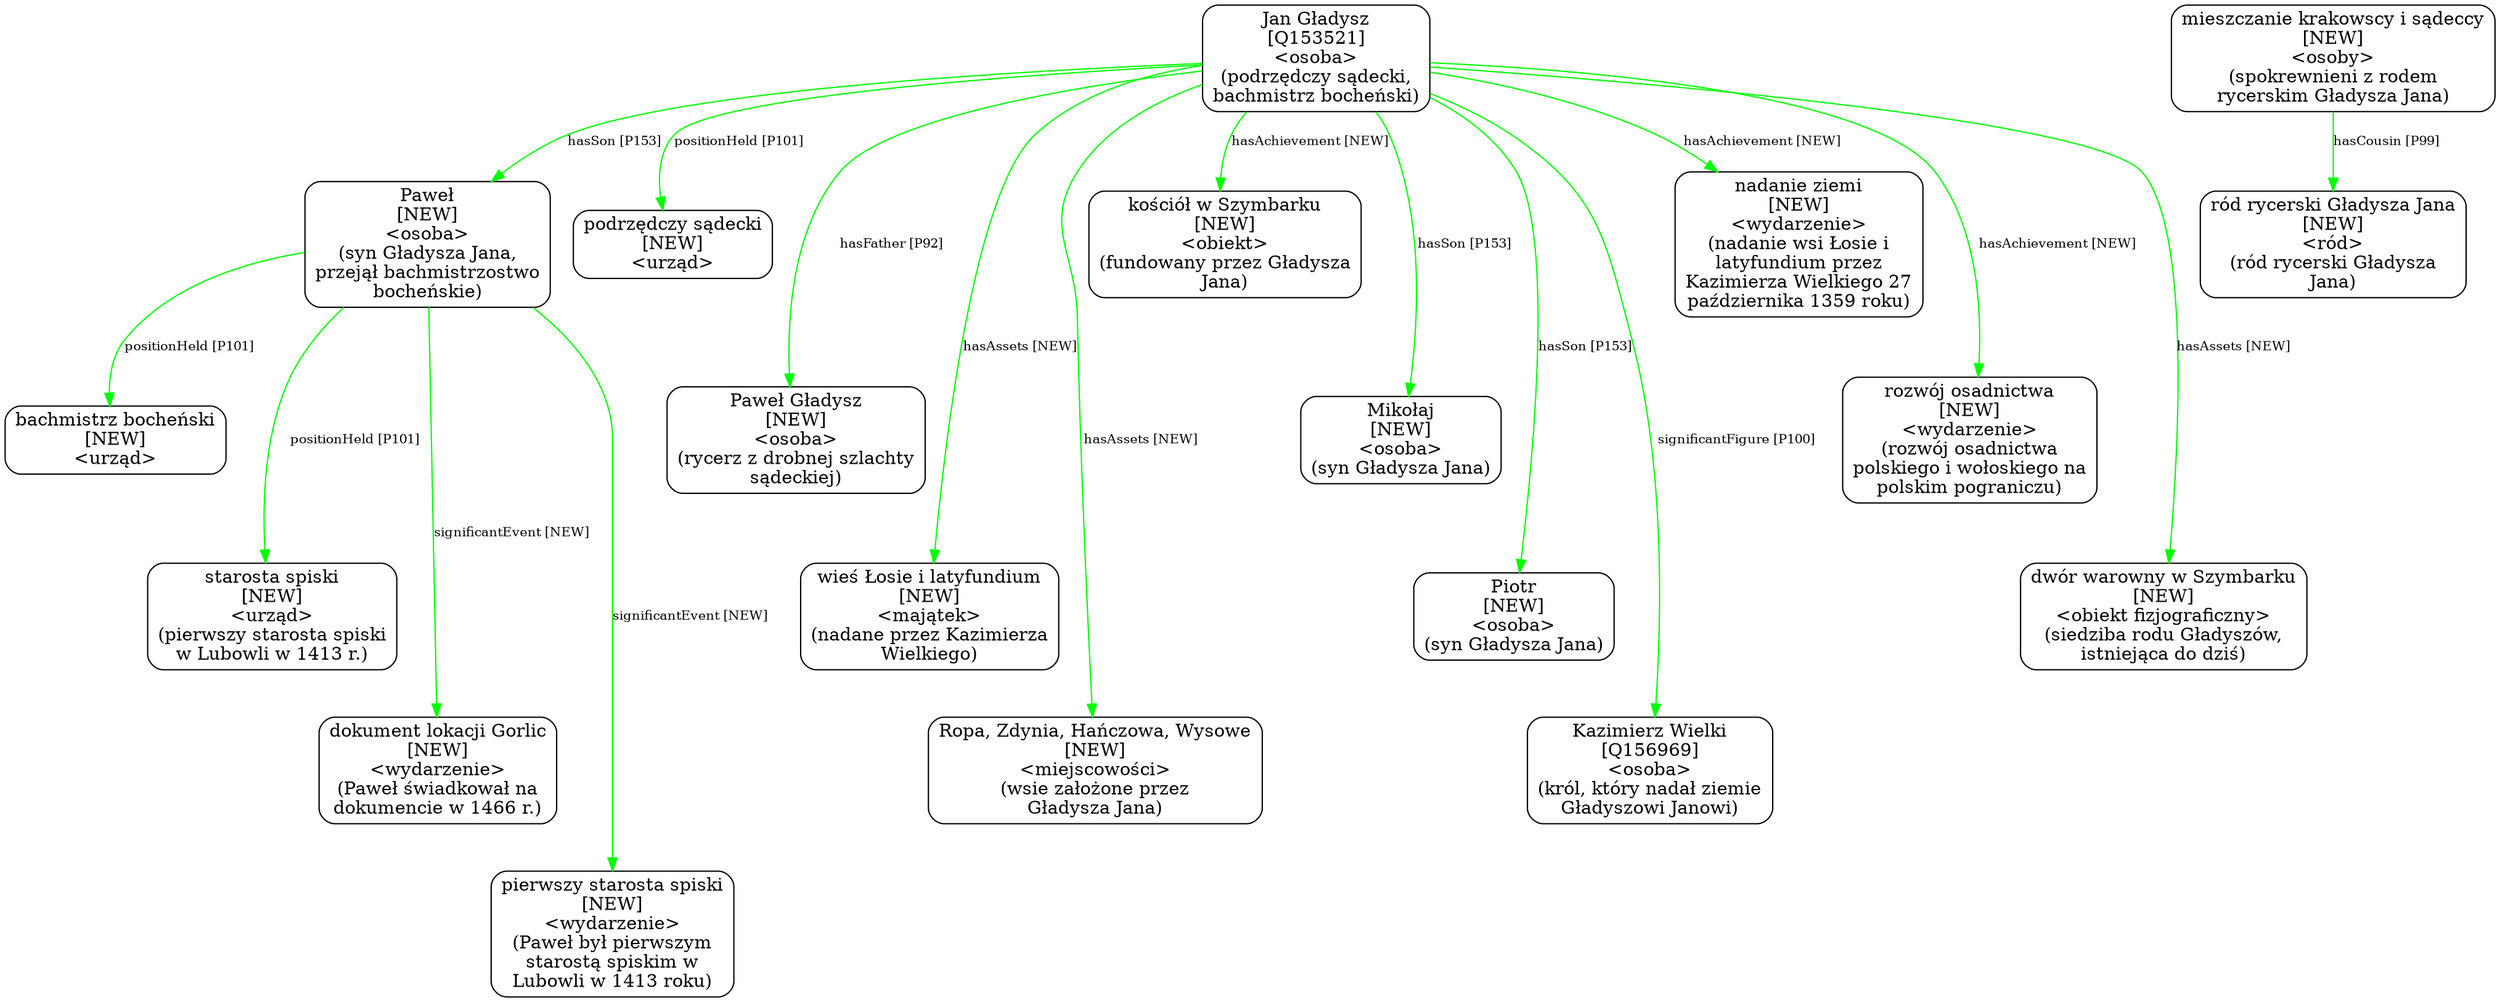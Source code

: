 digraph {
	node [shape=box,
		style=rounded
	];
	edge [fontsize=10];
	"Jan Gładysz
[Q153521]
<osoba>
(podrzędczy sądecki,
bachmistrz bocheński)"	[color=black,
		label="Jan Gładysz
[Q153521]
<osoba>
(podrzędczy sądecki,
bachmistrz bocheński)"];
	"Paweł
[NEW]
<osoba>
(syn Gładysza Jana,
przejął bachmistrzostwo
bocheńskie)"	[color=black,
		label="Paweł
[NEW]
<osoba>
(syn Gładysza Jana,
przejął bachmistrzostwo
bocheńskie)"];
	"Jan Gładysz
[Q153521]
<osoba>
(podrzędczy sądecki,
bachmistrz bocheński)" -> "Paweł
[NEW]
<osoba>
(syn Gładysza Jana,
przejął bachmistrzostwo
bocheńskie)"	[color=green,
		label="hasSon [P153]"];
	"Jan Gładysz
[Q153521]
<osoba>
(podrzędczy sądecki,
bachmistrz bocheński)" -> "podrzędczy sądecki
[NEW]
<urząd>"	[color=green,
		label="positionHeld [P101]",
		minlen=1];
	"Jan Gładysz
[Q153521]
<osoba>
(podrzędczy sądecki,
bachmistrz bocheński)" -> "Paweł Gładysz
[NEW]
<osoba>
(rycerz z drobnej szlachty
sądeckiej)"	[color=green,
		label="hasFather [P92]",
		minlen=2];
	"Jan Gładysz
[Q153521]
<osoba>
(podrzędczy sądecki,
bachmistrz bocheński)" -> "wieś Łosie i latyfundium
[NEW]
<majątek>
(nadane przez Kazimierza
Wielkiego)"	[color=green,
		label="hasAssets [NEW]",
		minlen=3];
	"Jan Gładysz
[Q153521]
<osoba>
(podrzędczy sądecki,
bachmistrz bocheński)" -> "Ropa, Zdynia, Hańczowa, Wysowe
[NEW]
<miejscowości>
(wsie założone przez
Gładysza Jana)"	[color=green,
		label="hasAssets [NEW]",
		minlen=4];
	"Jan Gładysz
[Q153521]
<osoba>
(podrzędczy sądecki,
bachmistrz bocheński)" -> "kościół w Szymbarku
[NEW]
<obiekt>
(fundowany przez Gładysza
Jana)"	[color=green,
		label="hasAchievement [NEW]",
		minlen=1];
	"Jan Gładysz
[Q153521]
<osoba>
(podrzędczy sądecki,
bachmistrz bocheński)" -> "Mikołaj
[NEW]
<osoba>
(syn Gładysza Jana)"	[color=green,
		label="hasSon [P153]",
		minlen=2];
	"Jan Gładysz
[Q153521]
<osoba>
(podrzędczy sądecki,
bachmistrz bocheński)" -> "Piotr
[NEW]
<osoba>
(syn Gładysza Jana)"	[color=green,
		label="hasSon [P153]",
		minlen=3];
	"Jan Gładysz
[Q153521]
<osoba>
(podrzędczy sądecki,
bachmistrz bocheński)" -> "Kazimierz Wielki
[Q156969]
<osoba>
(król, który nadał ziemie
Gładyszowi Janowi)"	[color=green,
		label="significantFigure [P100]",
		minlen=4];
	"Jan Gładysz
[Q153521]
<osoba>
(podrzędczy sądecki,
bachmistrz bocheński)" -> "nadanie ziemi
[NEW]
<wydarzenie>
(nadanie wsi Łosie i
latyfundium przez
Kazimierza Wielkiego 27
października 1359 roku)"	[color=green,
		label="hasAchievement [NEW]",
		minlen=1];
	"Jan Gładysz
[Q153521]
<osoba>
(podrzędczy sądecki,
bachmistrz bocheński)" -> "rozwój osadnictwa
[NEW]
<wydarzenie>
(rozwój osadnictwa
polskiego i wołoskiego na
polskim pograniczu)"	[color=green,
		label="hasAchievement [NEW]",
		minlen=2];
	"Jan Gładysz
[Q153521]
<osoba>
(podrzędczy sądecki,
bachmistrz bocheński)" -> "dwór warowny w Szymbarku
[NEW]
<obiekt fizjograficzny>
(siedziba rodu Gładyszów,
istniejąca do dziś)"	[color=green,
		label="hasAssets [NEW]",
		minlen=3];
	"Paweł
[NEW]
<osoba>
(syn Gładysza Jana,
przejął bachmistrzostwo
bocheńskie)" -> "bachmistrz bocheński
[NEW]
<urząd>"	[color=green,
		label="positionHeld [P101]",
		minlen=1];
	"Paweł
[NEW]
<osoba>
(syn Gładysza Jana,
przejął bachmistrzostwo
bocheńskie)" -> "starosta spiski
[NEW]
<urząd>
(pierwszy starosta spiski
w Lubowli w 1413 r.)"	[color=green,
		label="positionHeld [P101]",
		minlen=2];
	"Paweł
[NEW]
<osoba>
(syn Gładysza Jana,
przejął bachmistrzostwo
bocheńskie)" -> "dokument lokacji Gorlic
[NEW]
<wydarzenie>
(Paweł świadkował na
dokumencie w 1466 r.)"	[color=green,
		label="significantEvent [NEW]",
		minlen=3];
	"Paweł
[NEW]
<osoba>
(syn Gładysza Jana,
przejął bachmistrzostwo
bocheńskie)" -> "pierwszy starosta spiski
[NEW]
<wydarzenie>
(Paweł był pierwszym
starostą spiskim w
Lubowli w 1413 roku)"	[color=green,
		label="significantEvent [NEW]",
		minlen=4];
	"mieszczanie krakowscy i sądeccy
[NEW]
<osoby>
(spokrewnieni z rodem
rycerskim Gładysza Jana)"	[color=black,
		label="mieszczanie krakowscy i sądeccy
[NEW]
<osoby>
(spokrewnieni z rodem
rycerskim Gładysza Jana)"];
	"mieszczanie krakowscy i sądeccy
[NEW]
<osoby>
(spokrewnieni z rodem
rycerskim Gładysza Jana)" -> "ród rycerski Gładysza Jana
[NEW]
<ród>
(ród rycerski Gładysza
Jana)"	[color=green,
		label="hasCousin [P99]"];
}
